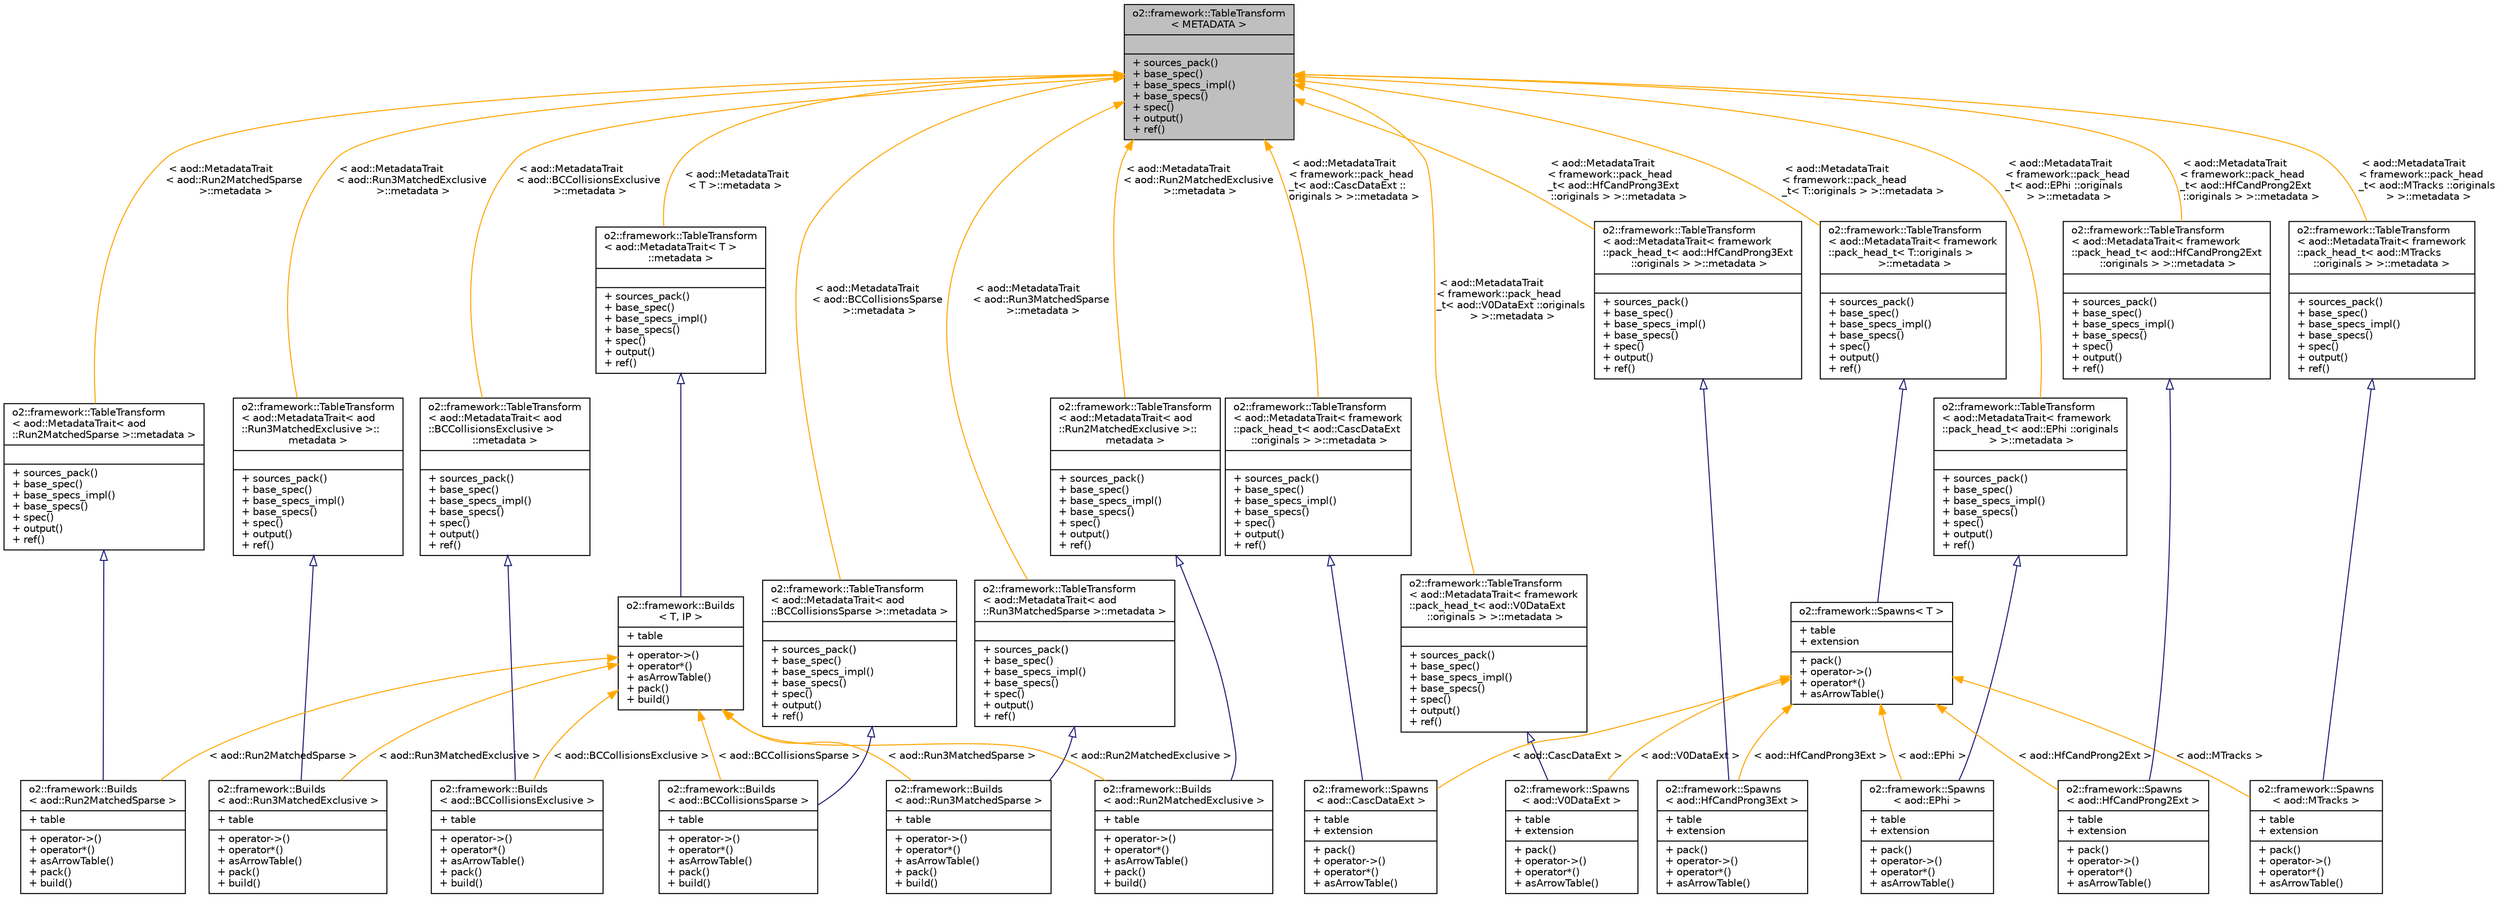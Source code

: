 digraph "o2::framework::TableTransform&lt; METADATA &gt;"
{
 // INTERACTIVE_SVG=YES
  bgcolor="transparent";
  edge [fontname="Helvetica",fontsize="10",labelfontname="Helvetica",labelfontsize="10"];
  node [fontname="Helvetica",fontsize="10",shape=record];
  Node0 [label="{o2::framework::TableTransform\l\< METADATA \>\n||+ sources_pack()\l+ base_spec()\l+ base_specs_impl()\l+ base_specs()\l+ spec()\l+ output()\l+ ref()\l}",height=0.2,width=0.4,color="black", fillcolor="grey75", style="filled", fontcolor="black"];
  Node0 -> Node1 [dir="back",color="orange",fontsize="10",style="solid",label=" \< aod::MetadataTrait\l\< aod::Run3MatchedExclusive\l \>::metadata \>" ,fontname="Helvetica"];
  Node1 [label="{o2::framework::TableTransform\l\< aod::MetadataTrait\< aod\l::Run3MatchedExclusive \>::\lmetadata \>\n||+ sources_pack()\l+ base_spec()\l+ base_specs_impl()\l+ base_specs()\l+ spec()\l+ output()\l+ ref()\l}",height=0.2,width=0.4,color="black",URL="$d6/dec/structo2_1_1framework_1_1TableTransform.html"];
  Node1 -> Node2 [dir="back",color="midnightblue",fontsize="10",style="solid",arrowtail="onormal",fontname="Helvetica"];
  Node2 [label="{o2::framework::Builds\l\< aod::Run3MatchedExclusive \>\n|+ table\l|+ operator-\>()\l+ operator*()\l+ asArrowTable()\l+ pack()\l+ build()\l}",height=0.2,width=0.4,color="black",URL="$d5/df4/structo2_1_1framework_1_1Builds.html"];
  Node0 -> Node3 [dir="back",color="orange",fontsize="10",style="solid",label=" \< aod::MetadataTrait\l\< framework::pack_head\l_t\< aod::CascDataExt ::\loriginals \> \>::metadata \>" ,fontname="Helvetica"];
  Node3 [label="{o2::framework::TableTransform\l\< aod::MetadataTrait\< framework\l::pack_head_t\< aod::CascDataExt\l ::originals \> \>::metadata \>\n||+ sources_pack()\l+ base_spec()\l+ base_specs_impl()\l+ base_specs()\l+ spec()\l+ output()\l+ ref()\l}",height=0.2,width=0.4,color="black",URL="$d6/dec/structo2_1_1framework_1_1TableTransform.html"];
  Node3 -> Node4 [dir="back",color="midnightblue",fontsize="10",style="solid",arrowtail="onormal",fontname="Helvetica"];
  Node4 [label="{o2::framework::Spawns\l\< aod::CascDataExt \>\n|+ table\l+ extension\l|+ pack()\l+ operator-\>()\l+ operator*()\l+ asArrowTable()\l}",height=0.2,width=0.4,color="black",URL="$d7/d15/structo2_1_1framework_1_1Spawns.html"];
  Node0 -> Node5 [dir="back",color="orange",fontsize="10",style="solid",label=" \< aod::MetadataTrait\l\< framework::pack_head\l_t\< aod::V0DataExt ::originals\l \> \>::metadata \>" ,fontname="Helvetica"];
  Node5 [label="{o2::framework::TableTransform\l\< aod::MetadataTrait\< framework\l::pack_head_t\< aod::V0DataExt\l ::originals \> \>::metadata \>\n||+ sources_pack()\l+ base_spec()\l+ base_specs_impl()\l+ base_specs()\l+ spec()\l+ output()\l+ ref()\l}",height=0.2,width=0.4,color="black",URL="$d6/dec/structo2_1_1framework_1_1TableTransform.html"];
  Node5 -> Node6 [dir="back",color="midnightblue",fontsize="10",style="solid",arrowtail="onormal",fontname="Helvetica"];
  Node6 [label="{o2::framework::Spawns\l\< aod::V0DataExt \>\n|+ table\l+ extension\l|+ pack()\l+ operator-\>()\l+ operator*()\l+ asArrowTable()\l}",height=0.2,width=0.4,color="black",URL="$d7/d15/structo2_1_1framework_1_1Spawns.html"];
  Node0 -> Node7 [dir="back",color="orange",fontsize="10",style="solid",label=" \< aod::MetadataTrait\l\< framework::pack_head\l_t\< aod::EPhi ::originals\l \> \>::metadata \>" ,fontname="Helvetica"];
  Node7 [label="{o2::framework::TableTransform\l\< aod::MetadataTrait\< framework\l::pack_head_t\< aod::EPhi ::originals\l \> \>::metadata \>\n||+ sources_pack()\l+ base_spec()\l+ base_specs_impl()\l+ base_specs()\l+ spec()\l+ output()\l+ ref()\l}",height=0.2,width=0.4,color="black",URL="$d6/dec/structo2_1_1framework_1_1TableTransform.html"];
  Node7 -> Node8 [dir="back",color="midnightblue",fontsize="10",style="solid",arrowtail="onormal",fontname="Helvetica"];
  Node8 [label="{o2::framework::Spawns\l\< aod::EPhi \>\n|+ table\l+ extension\l|+ pack()\l+ operator-\>()\l+ operator*()\l+ asArrowTable()\l}",height=0.2,width=0.4,color="black",URL="$d7/d15/structo2_1_1framework_1_1Spawns.html"];
  Node0 -> Node9 [dir="back",color="orange",fontsize="10",style="solid",label=" \< aod::MetadataTrait\l\< framework::pack_head\l_t\< T::originals \> \>::metadata \>" ,fontname="Helvetica"];
  Node9 [label="{o2::framework::TableTransform\l\< aod::MetadataTrait\< framework\l::pack_head_t\< T::originals \>\l \>::metadata \>\n||+ sources_pack()\l+ base_spec()\l+ base_specs_impl()\l+ base_specs()\l+ spec()\l+ output()\l+ ref()\l}",height=0.2,width=0.4,color="black",URL="$d6/dec/structo2_1_1framework_1_1TableTransform.html"];
  Node9 -> Node10 [dir="back",color="midnightblue",fontsize="10",style="solid",arrowtail="onormal",fontname="Helvetica"];
  Node10 [label="{o2::framework::Spawns\< T \>\n|+ table\l+ extension\l|+ pack()\l+ operator-\>()\l+ operator*()\l+ asArrowTable()\l}",height=0.2,width=0.4,color="black",URL="$d7/d15/structo2_1_1framework_1_1Spawns.html"];
  Node10 -> Node8 [dir="back",color="orange",fontsize="10",style="solid",label=" \< aod::EPhi \>" ,fontname="Helvetica"];
  Node10 -> Node11 [dir="back",color="orange",fontsize="10",style="solid",label=" \< aod::HfCandProng2Ext \>" ,fontname="Helvetica"];
  Node11 [label="{o2::framework::Spawns\l\< aod::HfCandProng2Ext \>\n|+ table\l+ extension\l|+ pack()\l+ operator-\>()\l+ operator*()\l+ asArrowTable()\l}",height=0.2,width=0.4,color="black",URL="$d7/d15/structo2_1_1framework_1_1Spawns.html"];
  Node10 -> Node12 [dir="back",color="orange",fontsize="10",style="solid",label=" \< aod::HfCandProng3Ext \>" ,fontname="Helvetica"];
  Node12 [label="{o2::framework::Spawns\l\< aod::HfCandProng3Ext \>\n|+ table\l+ extension\l|+ pack()\l+ operator-\>()\l+ operator*()\l+ asArrowTable()\l}",height=0.2,width=0.4,color="black",URL="$d7/d15/structo2_1_1framework_1_1Spawns.html"];
  Node10 -> Node4 [dir="back",color="orange",fontsize="10",style="solid",label=" \< aod::CascDataExt \>" ,fontname="Helvetica"];
  Node10 -> Node6 [dir="back",color="orange",fontsize="10",style="solid",label=" \< aod::V0DataExt \>" ,fontname="Helvetica"];
  Node10 -> Node13 [dir="back",color="orange",fontsize="10",style="solid",label=" \< aod::MTracks \>" ,fontname="Helvetica"];
  Node13 [label="{o2::framework::Spawns\l\< aod::MTracks \>\n|+ table\l+ extension\l|+ pack()\l+ operator-\>()\l+ operator*()\l+ asArrowTable()\l}",height=0.2,width=0.4,color="black",URL="$d7/d15/structo2_1_1framework_1_1Spawns.html"];
  Node0 -> Node14 [dir="back",color="orange",fontsize="10",style="solid",label=" \< aod::MetadataTrait\l\< framework::pack_head\l_t\< aod::MTracks ::originals\l \> \>::metadata \>" ,fontname="Helvetica"];
  Node14 [label="{o2::framework::TableTransform\l\< aod::MetadataTrait\< framework\l::pack_head_t\< aod::MTracks \l::originals \> \>::metadata \>\n||+ sources_pack()\l+ base_spec()\l+ base_specs_impl()\l+ base_specs()\l+ spec()\l+ output()\l+ ref()\l}",height=0.2,width=0.4,color="black",URL="$d6/dec/structo2_1_1framework_1_1TableTransform.html"];
  Node14 -> Node13 [dir="back",color="midnightblue",fontsize="10",style="solid",arrowtail="onormal",fontname="Helvetica"];
  Node0 -> Node15 [dir="back",color="orange",fontsize="10",style="solid",label=" \< aod::MetadataTrait\l\< framework::pack_head\l_t\< aod::HfCandProng3Ext\l ::originals \> \>::metadata \>" ,fontname="Helvetica"];
  Node15 [label="{o2::framework::TableTransform\l\< aod::MetadataTrait\< framework\l::pack_head_t\< aod::HfCandProng3Ext\l ::originals \> \>::metadata \>\n||+ sources_pack()\l+ base_spec()\l+ base_specs_impl()\l+ base_specs()\l+ spec()\l+ output()\l+ ref()\l}",height=0.2,width=0.4,color="black",URL="$d6/dec/structo2_1_1framework_1_1TableTransform.html"];
  Node15 -> Node12 [dir="back",color="midnightblue",fontsize="10",style="solid",arrowtail="onormal",fontname="Helvetica"];
  Node0 -> Node16 [dir="back",color="orange",fontsize="10",style="solid",label=" \< aod::MetadataTrait\l\< framework::pack_head\l_t\< aod::HfCandProng2Ext\l ::originals \> \>::metadata \>" ,fontname="Helvetica"];
  Node16 [label="{o2::framework::TableTransform\l\< aod::MetadataTrait\< framework\l::pack_head_t\< aod::HfCandProng2Ext\l ::originals \> \>::metadata \>\n||+ sources_pack()\l+ base_spec()\l+ base_specs_impl()\l+ base_specs()\l+ spec()\l+ output()\l+ ref()\l}",height=0.2,width=0.4,color="black",URL="$d6/dec/structo2_1_1framework_1_1TableTransform.html"];
  Node16 -> Node11 [dir="back",color="midnightblue",fontsize="10",style="solid",arrowtail="onormal",fontname="Helvetica"];
  Node0 -> Node17 [dir="back",color="orange",fontsize="10",style="solid",label=" \< aod::MetadataTrait\l\< T \>::metadata \>" ,fontname="Helvetica"];
  Node17 [label="{o2::framework::TableTransform\l\< aod::MetadataTrait\< T \>\l::metadata \>\n||+ sources_pack()\l+ base_spec()\l+ base_specs_impl()\l+ base_specs()\l+ spec()\l+ output()\l+ ref()\l}",height=0.2,width=0.4,color="black",URL="$d6/dec/structo2_1_1framework_1_1TableTransform.html"];
  Node17 -> Node18 [dir="back",color="midnightblue",fontsize="10",style="solid",arrowtail="onormal",fontname="Helvetica"];
  Node18 [label="{o2::framework::Builds\l\< T, IP \>\n|+ table\l|+ operator-\>()\l+ operator*()\l+ asArrowTable()\l+ pack()\l+ build()\l}",height=0.2,width=0.4,color="black",URL="$d5/df4/structo2_1_1framework_1_1Builds.html",tooltip="This helper struct allows you to declare index tables to be created in a task. "];
  Node18 -> Node19 [dir="back",color="orange",fontsize="10",style="solid",label=" \< aod::BCCollisionsExclusive \>" ,fontname="Helvetica"];
  Node19 [label="{o2::framework::Builds\l\< aod::BCCollisionsExclusive \>\n|+ table\l|+ operator-\>()\l+ operator*()\l+ asArrowTable()\l+ pack()\l+ build()\l}",height=0.2,width=0.4,color="black",URL="$d5/df4/structo2_1_1framework_1_1Builds.html"];
  Node18 -> Node20 [dir="back",color="orange",fontsize="10",style="solid",label=" \< aod::Run2MatchedSparse \>" ,fontname="Helvetica"];
  Node20 [label="{o2::framework::Builds\l\< aod::Run2MatchedSparse \>\n|+ table\l|+ operator-\>()\l+ operator*()\l+ asArrowTable()\l+ pack()\l+ build()\l}",height=0.2,width=0.4,color="black",URL="$d5/df4/structo2_1_1framework_1_1Builds.html"];
  Node18 -> Node21 [dir="back",color="orange",fontsize="10",style="solid",label=" \< aod::BCCollisionsSparse \>" ,fontname="Helvetica"];
  Node21 [label="{o2::framework::Builds\l\< aod::BCCollisionsSparse \>\n|+ table\l|+ operator-\>()\l+ operator*()\l+ asArrowTable()\l+ pack()\l+ build()\l}",height=0.2,width=0.4,color="black",URL="$d5/df4/structo2_1_1framework_1_1Builds.html"];
  Node18 -> Node22 [dir="back",color="orange",fontsize="10",style="solid",label=" \< aod::Run2MatchedExclusive \>" ,fontname="Helvetica"];
  Node22 [label="{o2::framework::Builds\l\< aod::Run2MatchedExclusive \>\n|+ table\l|+ operator-\>()\l+ operator*()\l+ asArrowTable()\l+ pack()\l+ build()\l}",height=0.2,width=0.4,color="black",URL="$d5/df4/structo2_1_1framework_1_1Builds.html"];
  Node18 -> Node2 [dir="back",color="orange",fontsize="10",style="solid",label=" \< aod::Run3MatchedExclusive \>" ,fontname="Helvetica"];
  Node18 -> Node23 [dir="back",color="orange",fontsize="10",style="solid",label=" \< aod::Run3MatchedSparse \>" ,fontname="Helvetica"];
  Node23 [label="{o2::framework::Builds\l\< aod::Run3MatchedSparse \>\n|+ table\l|+ operator-\>()\l+ operator*()\l+ asArrowTable()\l+ pack()\l+ build()\l}",height=0.2,width=0.4,color="black",URL="$d5/df4/structo2_1_1framework_1_1Builds.html"];
  Node0 -> Node24 [dir="back",color="orange",fontsize="10",style="solid",label=" \< aod::MetadataTrait\l\< aod::Run2MatchedSparse\l \>::metadata \>" ,fontname="Helvetica"];
  Node24 [label="{o2::framework::TableTransform\l\< aod::MetadataTrait\< aod\l::Run2MatchedSparse \>::metadata \>\n||+ sources_pack()\l+ base_spec()\l+ base_specs_impl()\l+ base_specs()\l+ spec()\l+ output()\l+ ref()\l}",height=0.2,width=0.4,color="black",URL="$d6/dec/structo2_1_1framework_1_1TableTransform.html"];
  Node24 -> Node20 [dir="back",color="midnightblue",fontsize="10",style="solid",arrowtail="onormal",fontname="Helvetica"];
  Node0 -> Node25 [dir="back",color="orange",fontsize="10",style="solid",label=" \< aod::MetadataTrait\l\< aod::Run2MatchedExclusive\l \>::metadata \>" ,fontname="Helvetica"];
  Node25 [label="{o2::framework::TableTransform\l\< aod::MetadataTrait\< aod\l::Run2MatchedExclusive \>::\lmetadata \>\n||+ sources_pack()\l+ base_spec()\l+ base_specs_impl()\l+ base_specs()\l+ spec()\l+ output()\l+ ref()\l}",height=0.2,width=0.4,color="black",URL="$d6/dec/structo2_1_1framework_1_1TableTransform.html"];
  Node25 -> Node22 [dir="back",color="midnightblue",fontsize="10",style="solid",arrowtail="onormal",fontname="Helvetica"];
  Node0 -> Node26 [dir="back",color="orange",fontsize="10",style="solid",label=" \< aod::MetadataTrait\l\< aod::BCCollisionsSparse\l \>::metadata \>" ,fontname="Helvetica"];
  Node26 [label="{o2::framework::TableTransform\l\< aod::MetadataTrait\< aod\l::BCCollisionsSparse \>::metadata \>\n||+ sources_pack()\l+ base_spec()\l+ base_specs_impl()\l+ base_specs()\l+ spec()\l+ output()\l+ ref()\l}",height=0.2,width=0.4,color="black",URL="$d6/dec/structo2_1_1framework_1_1TableTransform.html"];
  Node26 -> Node21 [dir="back",color="midnightblue",fontsize="10",style="solid",arrowtail="onormal",fontname="Helvetica"];
  Node0 -> Node27 [dir="back",color="orange",fontsize="10",style="solid",label=" \< aod::MetadataTrait\l\< aod::BCCollisionsExclusive\l \>::metadata \>" ,fontname="Helvetica"];
  Node27 [label="{o2::framework::TableTransform\l\< aod::MetadataTrait\< aod\l::BCCollisionsExclusive \>\l::metadata \>\n||+ sources_pack()\l+ base_spec()\l+ base_specs_impl()\l+ base_specs()\l+ spec()\l+ output()\l+ ref()\l}",height=0.2,width=0.4,color="black",URL="$d6/dec/structo2_1_1framework_1_1TableTransform.html"];
  Node27 -> Node19 [dir="back",color="midnightblue",fontsize="10",style="solid",arrowtail="onormal",fontname="Helvetica"];
  Node0 -> Node28 [dir="back",color="orange",fontsize="10",style="solid",label=" \< aod::MetadataTrait\l\< aod::Run3MatchedSparse\l \>::metadata \>" ,fontname="Helvetica"];
  Node28 [label="{o2::framework::TableTransform\l\< aod::MetadataTrait\< aod\l::Run3MatchedSparse \>::metadata \>\n||+ sources_pack()\l+ base_spec()\l+ base_specs_impl()\l+ base_specs()\l+ spec()\l+ output()\l+ ref()\l}",height=0.2,width=0.4,color="black",URL="$d6/dec/structo2_1_1framework_1_1TableTransform.html"];
  Node28 -> Node23 [dir="back",color="midnightblue",fontsize="10",style="solid",arrowtail="onormal",fontname="Helvetica"];
}

